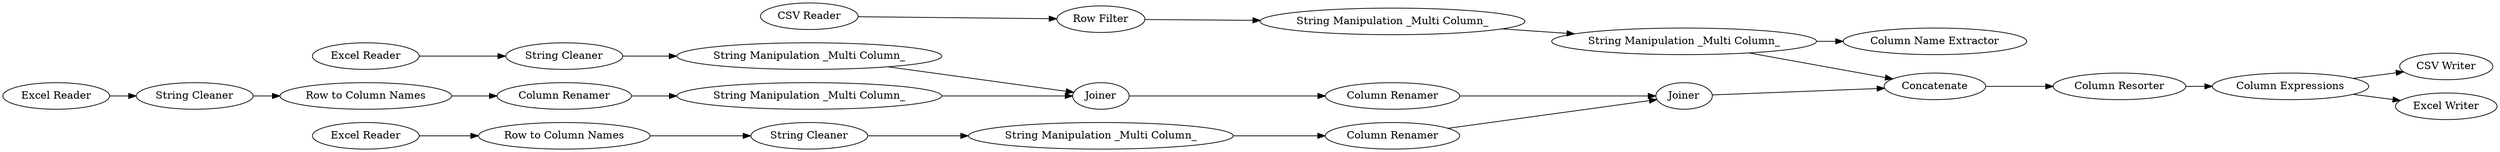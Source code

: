 digraph {
	1 [label="CSV Reader"]
	2 [label="Row Filter"]
	3 [label="Excel Reader"]
	4 [label="Excel Reader"]
	5 [label="Excel Reader"]
	9 [label="Row to Column Names"]
	10 [label="String Cleaner"]
	11 [label="String Cleaner"]
	12 [label="Row to Column Names"]
	13 [label="String Cleaner"]
	14 [label="String Manipulation _Multi Column_"]
	15 [label="String Manipulation _Multi Column_"]
	17 [label=Concatenate]
	18 [label="Column Renamer"]
	19 [label=Joiner]
	21 [label="String Manipulation _Multi Column_"]
	22 [label="String Manipulation _Multi Column_"]
	24 [label="Column Resorter"]
	25 [label="Column Renamer"]
	26 [label=Joiner]
	27 [label="String Manipulation _Multi Column_"]
	28 [label="Column Renamer"]
	29 [label="Column Name Extractor"]
	30 [label="Column Expressions"]
	31 [label="CSV Writer"]
	32 [label="Excel Writer"]
	1 -> 2
	2 -> 15
	3 -> 11
	4 -> 13
	5 -> 9
	9 -> 10
	10 -> 27
	11 -> 12
	12 -> 18
	13 -> 14
	14 -> 19
	15 -> 21
	17 -> 24
	18 -> 22
	19 -> 25
	21 -> 17
	21 -> 29
	22 -> 19
	24 -> 30
	25 -> 26
	26 -> 17
	27 -> 28
	28 -> 26
	30 -> 32
	30 -> 31
	rankdir=LR
}
